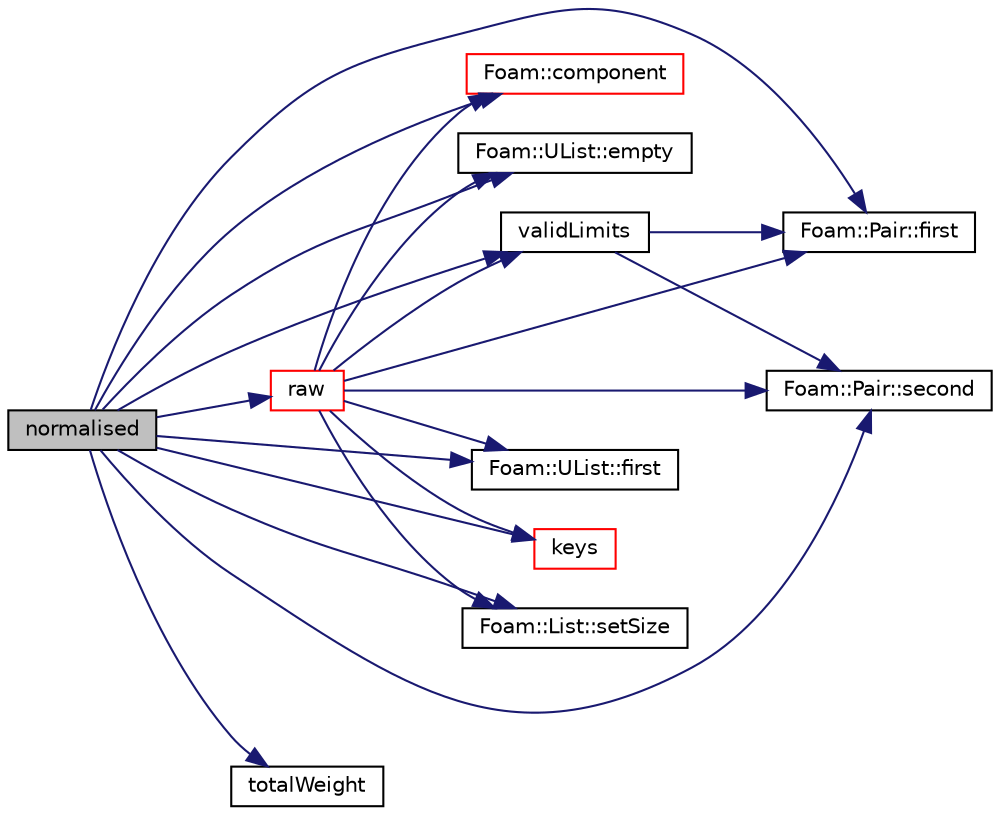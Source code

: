 digraph "normalised"
{
  bgcolor="transparent";
  edge [fontname="Helvetica",fontsize="10",labelfontname="Helvetica",labelfontsize="10"];
  node [fontname="Helvetica",fontsize="10",shape=record];
  rankdir="LR";
  Node146 [label="normalised",height=0.2,width=0.4,color="black", fillcolor="grey75", style="filled", fontcolor="black"];
  Node146 -> Node147 [color="midnightblue",fontsize="10",style="solid",fontname="Helvetica"];
  Node147 [label="Foam::component",height=0.2,width=0.4,color="red",URL="$a21851.html#a38788135ad21a6daaf3af2a761b33508"];
  Node146 -> Node149 [color="midnightblue",fontsize="10",style="solid",fontname="Helvetica"];
  Node149 [label="Foam::UList::empty",height=0.2,width=0.4,color="black",URL="$a26837.html#a644718bb2fb240de962dc3c9a1fdf0dc",tooltip="Return true if the UList is empty (ie, size() is zero) "];
  Node146 -> Node150 [color="midnightblue",fontsize="10",style="solid",fontname="Helvetica"];
  Node150 [label="Foam::Pair::first",height=0.2,width=0.4,color="black",URL="$a28793.html#af9a77dbc46937c80ca5fceef711c7628",tooltip="Return first. "];
  Node146 -> Node151 [color="midnightblue",fontsize="10",style="solid",fontname="Helvetica"];
  Node151 [label="Foam::UList::first",height=0.2,width=0.4,color="black",URL="$a26837.html#a1c9828bc3de9502754d944c95a2ce0d9",tooltip="Return the first element of the list. "];
  Node146 -> Node152 [color="midnightblue",fontsize="10",style="solid",fontname="Helvetica"];
  Node152 [label="keys",height=0.2,width=0.4,color="red",URL="$a27001.html#a1dc64eade9d57076a9bac4cc801cb185"];
  Node146 -> Node160 [color="midnightblue",fontsize="10",style="solid",fontname="Helvetica"];
  Node160 [label="raw",height=0.2,width=0.4,color="red",URL="$a27001.html#afb9d1727043dc3092b95717b885d99cc",tooltip="Return the distribution of the total bin weights. "];
  Node160 -> Node149 [color="midnightblue",fontsize="10",style="solid",fontname="Helvetica"];
  Node160 -> Node152 [color="midnightblue",fontsize="10",style="solid",fontname="Helvetica"];
  Node160 -> Node157 [color="midnightblue",fontsize="10",style="solid",fontname="Helvetica"];
  Node157 [label="validLimits",height=0.2,width=0.4,color="black",URL="$a27001.html#ac8bcbc8e04161378829507e1262e695a",tooltip="Returns the indices of the first and last non-zero entries. "];
  Node157 -> Node150 [color="midnightblue",fontsize="10",style="solid",fontname="Helvetica"];
  Node157 -> Node158 [color="midnightblue",fontsize="10",style="solid",fontname="Helvetica"];
  Node158 [label="Foam::Pair::second",height=0.2,width=0.4,color="black",URL="$a28793.html#a8830e4ad5e9523343cc9288f59931b5f",tooltip="Return second. "];
  Node160 -> Node155 [color="midnightblue",fontsize="10",style="solid",fontname="Helvetica"];
  Node155 [label="Foam::List::setSize",height=0.2,width=0.4,color="black",URL="$a26833.html#aedb985ffeaf1bdbfeccc2a8730405703",tooltip="Reset size of List. "];
  Node160 -> Node158 [color="midnightblue",fontsize="10",style="solid",fontname="Helvetica"];
  Node160 -> Node150 [color="midnightblue",fontsize="10",style="solid",fontname="Helvetica"];
  Node160 -> Node151 [color="midnightblue",fontsize="10",style="solid",fontname="Helvetica"];
  Node160 -> Node147 [color="midnightblue",fontsize="10",style="solid",fontname="Helvetica"];
  Node146 -> Node158 [color="midnightblue",fontsize="10",style="solid",fontname="Helvetica"];
  Node146 -> Node155 [color="midnightblue",fontsize="10",style="solid",fontname="Helvetica"];
  Node146 -> Node164 [color="midnightblue",fontsize="10",style="solid",fontname="Helvetica"];
  Node164 [label="totalWeight",height=0.2,width=0.4,color="black",URL="$a27001.html#a9bfd83a8fab9647fdeca9a7d8b7e0117",tooltip="Sum the total weight added to the component in the. "];
  Node146 -> Node157 [color="midnightblue",fontsize="10",style="solid",fontname="Helvetica"];
}
